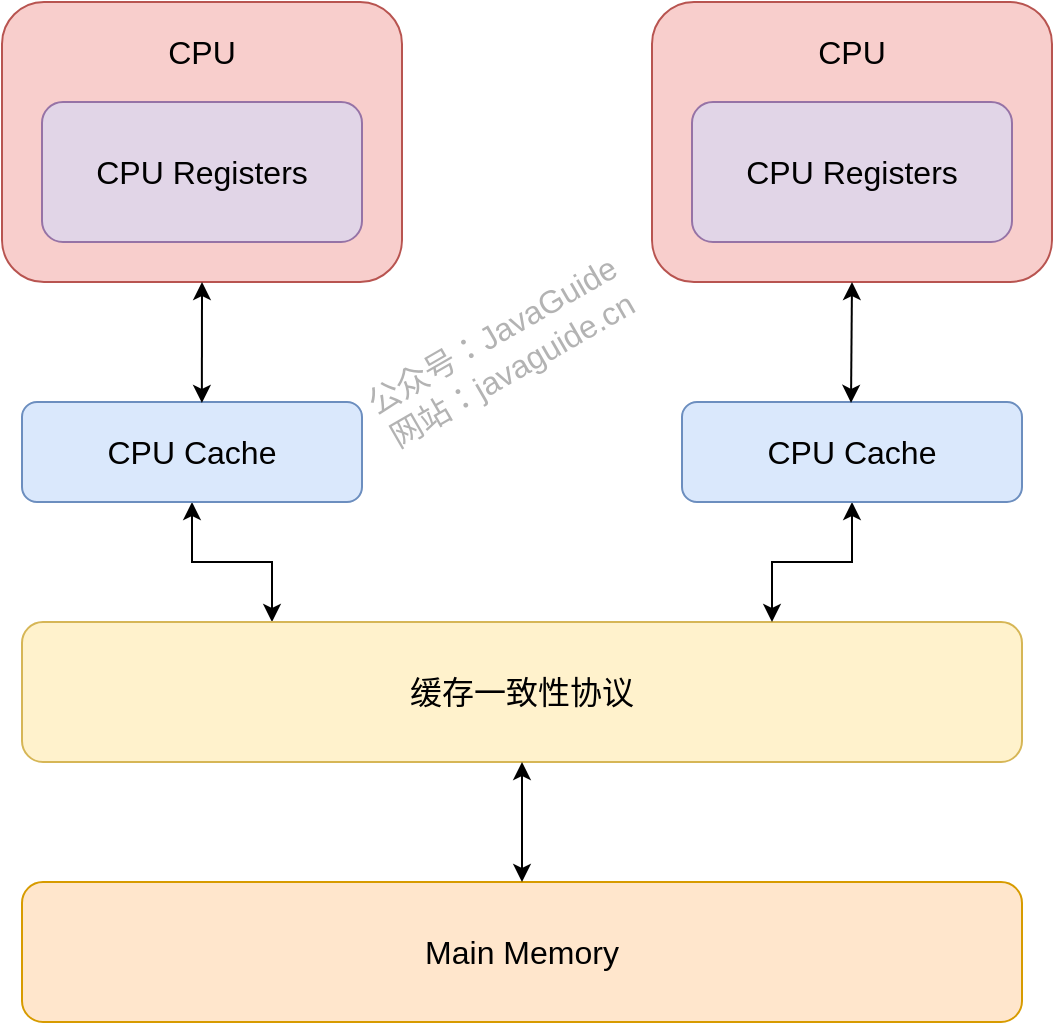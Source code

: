 <mxfile version="13.4.5" type="device"><diagram id="O1q-3gN19tnn94MyZq-a" name="Page-1"><mxGraphModel dx="1106" dy="997" grid="1" gridSize="10" guides="1" tooltips="1" connect="1" arrows="1" fold="1" page="1" pageScale="1" pageWidth="827" pageHeight="1169" math="0" shadow="0"><root><mxCell id="0"/><mxCell id="1" parent="0"/><mxCell id="b5qKOAY_r5LE9kY9iLnO-1" value="" style="rounded=1;whiteSpace=wrap;html=1;fontSize=16;fillColor=#f8cecc;strokeColor=#b85450;sketch=0;shadow=0;" parent="1" vertex="1"><mxGeometry x="500" y="340" width="200" height="140" as="geometry"/></mxCell><mxCell id="b5qKOAY_r5LE9kY9iLnO-2" value="CPU Registers" style="rounded=1;whiteSpace=wrap;html=1;fillColor=#e1d5e7;strokeColor=#9673a6;sketch=0;fontSize=16;shadow=0;" parent="1" vertex="1"><mxGeometry x="520" y="390" width="160" height="70" as="geometry"/></mxCell><mxCell id="b5qKOAY_r5LE9kY9iLnO-3" value="CPU" style="text;html=1;strokeColor=none;fillColor=none;align=center;verticalAlign=middle;whiteSpace=wrap;rounded=0;fontSize=16;sketch=0;shadow=0;" parent="1" vertex="1"><mxGeometry x="550" y="350" width="100" height="30" as="geometry"/></mxCell><mxCell id="b5qKOAY_r5LE9kY9iLnO-4" style="edgeStyle=orthogonalEdgeStyle;rounded=0;orthogonalLoop=1;jettySize=auto;html=1;entryX=0.25;entryY=0;entryDx=0;entryDy=0;startArrow=classic;startFill=1;sketch=0;fontSize=16;" parent="1" source="b5qKOAY_r5LE9kY9iLnO-5" target="b5qKOAY_r5LE9kY9iLnO-7" edge="1"><mxGeometry relative="1" as="geometry"/></mxCell><mxCell id="b5qKOAY_r5LE9kY9iLnO-5" value="CPU Cache" style="rounded=1;whiteSpace=wrap;html=1;strokeColor=#6c8ebf;fillColor=#dae8fc;sketch=0;fontSize=16;shadow=0;" parent="1" vertex="1"><mxGeometry x="510" y="540" width="170" height="50" as="geometry"/></mxCell><mxCell id="b5qKOAY_r5LE9kY9iLnO-6" value="" style="endArrow=classic;startArrow=classic;html=1;fontSize=16;exitX=0.529;exitY=0.009;exitDx=0;exitDy=0;exitPerimeter=0;shadow=0;entryX=0.5;entryY=1;entryDx=0;entryDy=0;sketch=0;" parent="1" source="b5qKOAY_r5LE9kY9iLnO-5" target="b5qKOAY_r5LE9kY9iLnO-1" edge="1"><mxGeometry width="50" height="50" relative="1" as="geometry"><mxPoint x="580" y="550" as="sourcePoint"/><mxPoint x="607" y="455" as="targetPoint"/></mxGeometry></mxCell><mxCell id="b5qKOAY_r5LE9kY9iLnO-7" value="缓存一致性协议" style="rounded=1;whiteSpace=wrap;html=1;strokeColor=#d6b656;sketch=0;fontSize=16;shadow=0;fillColor=#fff2cc;" parent="1" vertex="1"><mxGeometry x="510" y="650" width="500" height="70" as="geometry"/></mxCell><mxCell id="b5qKOAY_r5LE9kY9iLnO-8" value="公众号：JavaGuide&lt;br style=&quot;font-size: 16px;&quot;&gt;网站：javaguide.cn" style="text;html=1;strokeColor=none;fillColor=none;align=center;verticalAlign=middle;whiteSpace=wrap;rounded=0;labelBackgroundColor=none;fontSize=16;fontColor=#B3B3B3;rotation=-30;sketch=0;shadow=0;" parent="1" vertex="1"><mxGeometry x="660" y="510" width="180" height="10" as="geometry"/></mxCell><mxCell id="b5qKOAY_r5LE9kY9iLnO-9" value="" style="rounded=1;whiteSpace=wrap;html=1;fontSize=16;fillColor=#f8cecc;strokeColor=#b85450;sketch=0;shadow=0;" parent="1" vertex="1"><mxGeometry x="825" y="340" width="200" height="140" as="geometry"/></mxCell><mxCell id="b5qKOAY_r5LE9kY9iLnO-10" value="CPU Registers" style="rounded=1;whiteSpace=wrap;html=1;fillColor=#e1d5e7;strokeColor=#9673a6;sketch=0;fontSize=16;shadow=0;" parent="1" vertex="1"><mxGeometry x="845" y="390" width="160" height="70" as="geometry"/></mxCell><mxCell id="b5qKOAY_r5LE9kY9iLnO-11" value="CPU" style="text;html=1;strokeColor=none;fillColor=none;align=center;verticalAlign=middle;whiteSpace=wrap;rounded=0;fontSize=16;sketch=0;shadow=0;" parent="1" vertex="1"><mxGeometry x="875" y="350" width="100" height="30" as="geometry"/></mxCell><mxCell id="b5qKOAY_r5LE9kY9iLnO-12" style="edgeStyle=orthogonalEdgeStyle;rounded=0;orthogonalLoop=1;jettySize=auto;html=1;entryX=0.75;entryY=0;entryDx=0;entryDy=0;startArrow=classic;startFill=1;sketch=0;fontSize=16;" parent="1" source="b5qKOAY_r5LE9kY9iLnO-13" target="b5qKOAY_r5LE9kY9iLnO-7" edge="1"><mxGeometry relative="1" as="geometry"/></mxCell><mxCell id="b5qKOAY_r5LE9kY9iLnO-13" value="CPU Cache" style="rounded=1;whiteSpace=wrap;html=1;strokeColor=#6c8ebf;fillColor=#dae8fc;sketch=0;fontSize=16;shadow=0;" parent="1" vertex="1"><mxGeometry x="840" y="540" width="170" height="50" as="geometry"/></mxCell><mxCell id="b5qKOAY_r5LE9kY9iLnO-14" value="" style="endArrow=classic;startArrow=classic;html=1;fontSize=16;exitX=0.529;exitY=0.009;exitDx=0;exitDy=0;exitPerimeter=0;shadow=0;sketch=0;" parent="1" edge="1"><mxGeometry width="50" height="50" relative="1" as="geometry"><mxPoint x="924.5" y="540.45" as="sourcePoint"/><mxPoint x="925" y="480" as="targetPoint"/></mxGeometry></mxCell><mxCell id="b5qKOAY_r5LE9kY9iLnO-16" value="Main Memory" style="rounded=1;whiteSpace=wrap;html=1;sketch=0;fontSize=16;shadow=0;fillColor=#ffe6cc;strokeColor=#d79b00;" parent="1" vertex="1"><mxGeometry x="510" y="780" width="500" height="70" as="geometry"/></mxCell><mxCell id="b5qKOAY_r5LE9kY9iLnO-20" value="" style="endArrow=classic;startArrow=classic;html=1;entryX=0.5;entryY=1;entryDx=0;entryDy=0;exitX=0.5;exitY=0;exitDx=0;exitDy=0;sketch=0;fontSize=16;" parent="1" source="b5qKOAY_r5LE9kY9iLnO-16" target="b5qKOAY_r5LE9kY9iLnO-7" edge="1"><mxGeometry width="50" height="50" relative="1" as="geometry"><mxPoint x="750" y="790" as="sourcePoint"/><mxPoint x="800" y="740" as="targetPoint"/></mxGeometry></mxCell></root></mxGraphModel></diagram></mxfile>